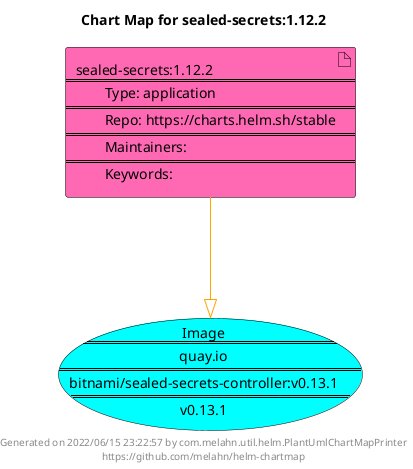 @startuml
skinparam linetype ortho
skinparam backgroundColor white
skinparam usecaseBorderColor black
skinparam usecaseArrowColor LightSlateGray
skinparam artifactBorderColor black
skinparam artifactArrowColor LightSlateGray

title Chart Map for sealed-secrets:1.12.2

'There is one referenced Helm Chart
artifact "sealed-secrets:1.12.2\n====\n\tType: application\n====\n\tRepo: https://charts.helm.sh/stable\n====\n\tMaintainers: \n====\n\tKeywords: " as sealed_secrets_1_12_2 #HotPink

'There is one referenced Docker Image
usecase "Image\n====\nquay.io\n====\nbitnami/sealed-secrets-controller:v0.13.1\n====\nv0.13.1" as quay_io_bitnami_sealed_secrets_controller_v0_13_1 #Aqua

'Chart Dependencies
sealed_secrets_1_12_2--[#orange]-|>quay_io_bitnami_sealed_secrets_controller_v0_13_1

center footer Generated on 2022/06/15 23:22:57 by com.melahn.util.helm.PlantUmlChartMapPrinter\nhttps://github.com/melahn/helm-chartmap
@enduml
